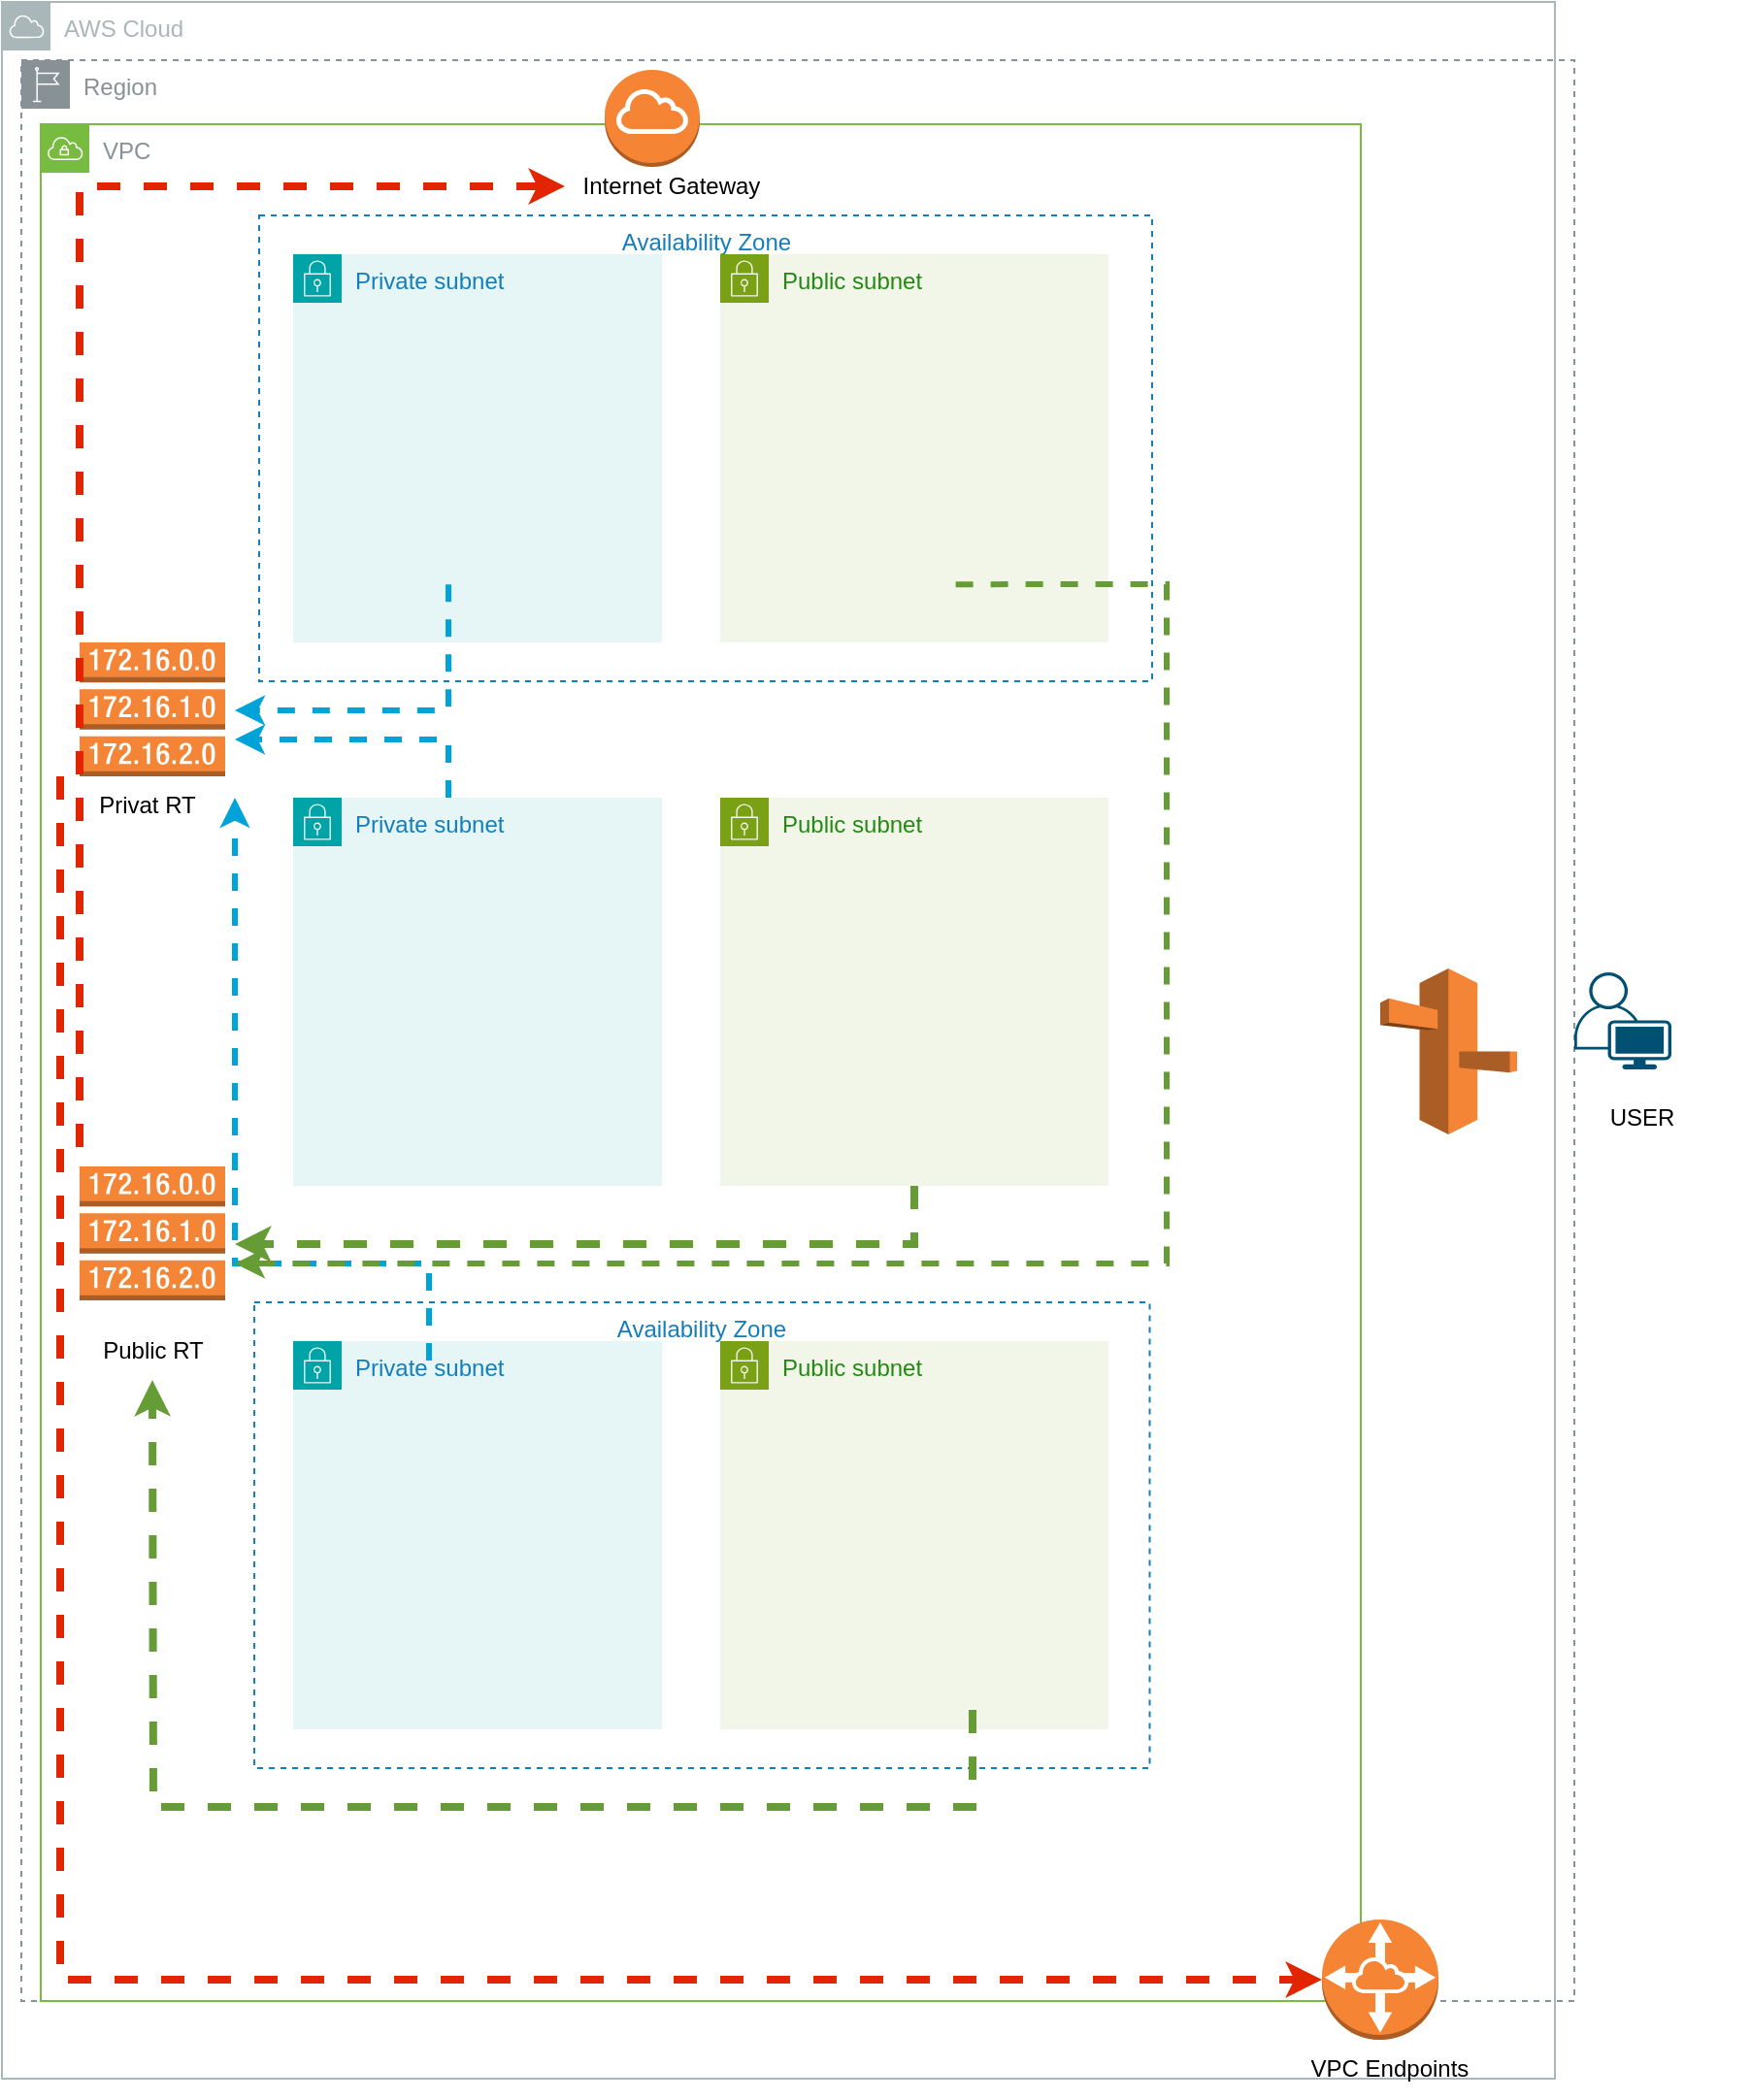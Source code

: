 <mxfile version="24.3.1" type="github">
  <diagram name="Page-1" id="du8zaHRvNXZPYWAMxAH5">
    <mxGraphModel dx="1791" dy="725" grid="1" gridSize="10" guides="1" tooltips="1" connect="1" arrows="1" fold="1" page="1" pageScale="1" pageWidth="850" pageHeight="1100" math="0" shadow="0">
      <root>
        <mxCell id="0" />
        <mxCell id="1" parent="0" />
        <mxCell id="EtZnbqudrIsaKAHzzfuK-1" value="AWS Cloud" style="sketch=0;outlineConnect=0;gradientColor=none;html=1;whiteSpace=wrap;fontSize=12;fontStyle=0;shape=mxgraph.aws4.group;grIcon=mxgraph.aws4.group_aws_cloud;strokeColor=#AAB7B8;fillColor=none;verticalAlign=top;align=left;spacingLeft=30;fontColor=#AAB7B8;dashed=0;" vertex="1" parent="1">
          <mxGeometry x="-20" y="10" width="800" height="1070" as="geometry" />
        </mxCell>
        <mxCell id="EtZnbqudrIsaKAHzzfuK-2" value="Region" style="sketch=0;outlineConnect=0;gradientColor=none;html=1;whiteSpace=wrap;fontSize=12;fontStyle=0;shape=mxgraph.aws4.group;grIcon=mxgraph.aws4.group_region;strokeColor=#879196;fillColor=none;verticalAlign=top;align=left;spacingLeft=30;fontColor=#879196;dashed=1;" vertex="1" parent="1">
          <mxGeometry x="-10" y="40" width="800" height="1000" as="geometry" />
        </mxCell>
        <mxCell id="EtZnbqudrIsaKAHzzfuK-3" value="VPC" style="sketch=0;outlineConnect=0;gradientColor=none;html=1;whiteSpace=wrap;fontSize=12;fontStyle=0;shape=mxgraph.aws4.group;grIcon=mxgraph.aws4.group_vpc;strokeColor=#77bb41;fillColor=none;verticalAlign=top;align=left;spacingLeft=30;fontColor=#879196;dashed=0;" vertex="1" parent="1">
          <mxGeometry y="73" width="680" height="967" as="geometry" />
        </mxCell>
        <mxCell id="EtZnbqudrIsaKAHzzfuK-14" value="" style="outlineConnect=0;dashed=0;verticalLabelPosition=bottom;verticalAlign=top;align=center;html=1;shape=mxgraph.aws3.internet_gateway;fillColor=#F58534;gradientColor=none;" vertex="1" parent="1">
          <mxGeometry x="290.5" y="45" width="49" height="50" as="geometry" />
        </mxCell>
        <mxCell id="EtZnbqudrIsaKAHzzfuK-15" value="Internet Gateway" style="text;html=1;align=center;verticalAlign=middle;whiteSpace=wrap;rounded=0;" vertex="1" parent="1">
          <mxGeometry x="270" y="90" width="110" height="30" as="geometry" />
        </mxCell>
        <mxCell id="EtZnbqudrIsaKAHzzfuK-16" value="Availability Zone" style="fillColor=none;strokeColor=#147EBA;dashed=1;verticalAlign=top;fontStyle=0;fontColor=#147EBA;whiteSpace=wrap;html=1;" vertex="1" parent="1">
          <mxGeometry x="112.5" y="120" width="460" height="240" as="geometry" />
        </mxCell>
        <mxCell id="EtZnbqudrIsaKAHzzfuK-18" value="Availability Zone" style="fillColor=none;strokeColor=#147EBA;dashed=1;verticalAlign=top;fontStyle=0;fontColor=#147EBA;whiteSpace=wrap;html=1;" vertex="1" parent="1">
          <mxGeometry x="110" y="680" width="461.25" height="240" as="geometry" />
        </mxCell>
        <mxCell id="EtZnbqudrIsaKAHzzfuK-19" value="" style="outlineConnect=0;dashed=0;verticalLabelPosition=bottom;verticalAlign=top;align=center;html=1;shape=mxgraph.aws3.vpc_peering;fillColor=#F58534;gradientColor=none;" vertex="1" parent="1">
          <mxGeometry x="660" y="998" width="60" height="62" as="geometry" />
        </mxCell>
        <mxCell id="EtZnbqudrIsaKAHzzfuK-20" value="VPC Endpoints" style="text;html=1;align=center;verticalAlign=middle;whiteSpace=wrap;rounded=0;" vertex="1" parent="1">
          <mxGeometry x="640" y="1060" width="110" height="30" as="geometry" />
        </mxCell>
        <mxCell id="EtZnbqudrIsaKAHzzfuK-21" value="" style="outlineConnect=0;dashed=0;verticalLabelPosition=bottom;verticalAlign=top;align=center;html=1;shape=mxgraph.aws3.route_table;fillColor=#F58536;gradientColor=none;" vertex="1" parent="1">
          <mxGeometry x="20" y="610" width="75" height="69" as="geometry" />
        </mxCell>
        <mxCell id="EtZnbqudrIsaKAHzzfuK-22" value="" style="outlineConnect=0;dashed=0;verticalLabelPosition=bottom;verticalAlign=top;align=center;html=1;shape=mxgraph.aws3.route_table;fillColor=#F58536;gradientColor=none;" vertex="1" parent="1">
          <mxGeometry x="20" y="340" width="75" height="69" as="geometry" />
        </mxCell>
        <mxCell id="EtZnbqudrIsaKAHzzfuK-23" value="Public RT" style="text;html=1;align=center;verticalAlign=middle;whiteSpace=wrap;rounded=0;" vertex="1" parent="1">
          <mxGeometry x="2.5" y="690" width="110" height="30" as="geometry" />
        </mxCell>
        <mxCell id="EtZnbqudrIsaKAHzzfuK-24" value="Privat RT" style="text;html=1;align=center;verticalAlign=middle;whiteSpace=wrap;rounded=0;" vertex="1" parent="1">
          <mxGeometry y="409" width="110" height="30" as="geometry" />
        </mxCell>
        <mxCell id="EtZnbqudrIsaKAHzzfuK-29" value="" style="html=1;labelBackgroundColor=#ffffff;startArrow=none;startFill=0;startSize=6;endArrow=classic;endFill=1;endSize=6;jettySize=auto;orthogonalLoop=1;strokeWidth=4;dashed=1;fontSize=14;rounded=0;strokeColor=#e32400;" edge="1" parent="1" target="EtZnbqudrIsaKAHzzfuK-15">
          <mxGeometry width="60" height="60" relative="1" as="geometry">
            <mxPoint x="20" y="600" as="sourcePoint" />
            <mxPoint x="80" y="540" as="targetPoint" />
            <Array as="points">
              <mxPoint x="20" y="105" />
            </Array>
          </mxGeometry>
        </mxCell>
        <mxCell id="EtZnbqudrIsaKAHzzfuK-30" value="" style="html=1;labelBackgroundColor=#ffffff;startArrow=none;startFill=0;startSize=6;endArrow=classic;endFill=1;endSize=6;jettySize=auto;orthogonalLoop=1;strokeWidth=4;dashed=1;fontSize=14;rounded=0;strokeColor=#e32400;" edge="1" parent="1" target="EtZnbqudrIsaKAHzzfuK-19">
          <mxGeometry width="60" height="60" relative="1" as="geometry">
            <mxPoint x="10" y="409" as="sourcePoint" />
            <mxPoint x="70" y="349" as="targetPoint" />
            <Array as="points">
              <mxPoint x="10" y="1029" />
            </Array>
          </mxGeometry>
        </mxCell>
        <mxCell id="EtZnbqudrIsaKAHzzfuK-31" value="Private subnet" style="points=[[0,0],[0.25,0],[0.5,0],[0.75,0],[1,0],[1,0.25],[1,0.5],[1,0.75],[1,1],[0.75,1],[0.5,1],[0.25,1],[0,1],[0,0.75],[0,0.5],[0,0.25]];outlineConnect=0;gradientColor=none;html=1;whiteSpace=wrap;fontSize=12;fontStyle=0;container=1;pointerEvents=0;collapsible=0;recursiveResize=0;shape=mxgraph.aws4.group;grIcon=mxgraph.aws4.group_security_group;grStroke=0;strokeColor=#00A4A6;fillColor=#E6F6F7;verticalAlign=top;align=left;spacingLeft=30;fontColor=#147EBA;dashed=0;" vertex="1" parent="1">
          <mxGeometry x="130" y="140" width="190" height="200" as="geometry" />
        </mxCell>
        <mxCell id="EtZnbqudrIsaKAHzzfuK-32" value="Private subnet" style="points=[[0,0],[0.25,0],[0.5,0],[0.75,0],[1,0],[1,0.25],[1,0.5],[1,0.75],[1,1],[0.75,1],[0.5,1],[0.25,1],[0,1],[0,0.75],[0,0.5],[0,0.25]];outlineConnect=0;gradientColor=none;html=1;whiteSpace=wrap;fontSize=12;fontStyle=0;container=1;pointerEvents=0;collapsible=0;recursiveResize=0;shape=mxgraph.aws4.group;grIcon=mxgraph.aws4.group_security_group;grStroke=0;strokeColor=#00A4A6;fillColor=#E6F6F7;verticalAlign=top;align=left;spacingLeft=30;fontColor=#147EBA;dashed=0;" vertex="1" parent="1">
          <mxGeometry x="130" y="420" width="190" height="200" as="geometry" />
        </mxCell>
        <mxCell id="EtZnbqudrIsaKAHzzfuK-33" value="Private subnet" style="points=[[0,0],[0.25,0],[0.5,0],[0.75,0],[1,0],[1,0.25],[1,0.5],[1,0.75],[1,1],[0.75,1],[0.5,1],[0.25,1],[0,1],[0,0.75],[0,0.5],[0,0.25]];outlineConnect=0;gradientColor=none;html=1;whiteSpace=wrap;fontSize=12;fontStyle=0;container=1;pointerEvents=0;collapsible=0;recursiveResize=0;shape=mxgraph.aws4.group;grIcon=mxgraph.aws4.group_security_group;grStroke=0;strokeColor=#00A4A6;fillColor=#E6F6F7;verticalAlign=top;align=left;spacingLeft=30;fontColor=#147EBA;dashed=0;" vertex="1" parent="1">
          <mxGeometry x="130" y="700" width="190" height="200" as="geometry" />
        </mxCell>
        <mxCell id="EtZnbqudrIsaKAHzzfuK-34" value="Public subnet" style="points=[[0,0],[0.25,0],[0.5,0],[0.75,0],[1,0],[1,0.25],[1,0.5],[1,0.75],[1,1],[0.75,1],[0.5,1],[0.25,1],[0,1],[0,0.75],[0,0.5],[0,0.25]];outlineConnect=0;gradientColor=none;html=1;whiteSpace=wrap;fontSize=12;fontStyle=0;container=1;pointerEvents=0;collapsible=0;recursiveResize=0;shape=mxgraph.aws4.group;grIcon=mxgraph.aws4.group_security_group;grStroke=0;strokeColor=#7AA116;fillColor=#F2F6E8;verticalAlign=top;align=left;spacingLeft=30;fontColor=#248814;dashed=0;" vertex="1" parent="1">
          <mxGeometry x="350" y="140" width="200" height="200" as="geometry" />
        </mxCell>
        <mxCell id="EtZnbqudrIsaKAHzzfuK-36" value="Public subnet" style="points=[[0,0],[0.25,0],[0.5,0],[0.75,0],[1,0],[1,0.25],[1,0.5],[1,0.75],[1,1],[0.75,1],[0.5,1],[0.25,1],[0,1],[0,0.75],[0,0.5],[0,0.25]];outlineConnect=0;gradientColor=none;html=1;whiteSpace=wrap;fontSize=12;fontStyle=0;container=1;pointerEvents=0;collapsible=0;recursiveResize=0;shape=mxgraph.aws4.group;grIcon=mxgraph.aws4.group_security_group;grStroke=0;strokeColor=#7AA116;fillColor=#F2F6E8;verticalAlign=top;align=left;spacingLeft=30;fontColor=#248814;dashed=0;" vertex="1" parent="1">
          <mxGeometry x="350" y="420" width="200" height="200" as="geometry" />
        </mxCell>
        <mxCell id="EtZnbqudrIsaKAHzzfuK-37" value="Public subnet" style="points=[[0,0],[0.25,0],[0.5,0],[0.75,0],[1,0],[1,0.25],[1,0.5],[1,0.75],[1,1],[0.75,1],[0.5,1],[0.25,1],[0,1],[0,0.75],[0,0.5],[0,0.25]];outlineConnect=0;gradientColor=none;html=1;whiteSpace=wrap;fontSize=12;fontStyle=0;container=1;pointerEvents=0;collapsible=0;recursiveResize=0;shape=mxgraph.aws4.group;grIcon=mxgraph.aws4.group_security_group;grStroke=0;strokeColor=#7AA116;fillColor=#F2F6E8;verticalAlign=top;align=left;spacingLeft=30;fontColor=#248814;dashed=0;" vertex="1" parent="1">
          <mxGeometry x="350" y="700" width="200" height="200" as="geometry" />
        </mxCell>
        <mxCell id="EtZnbqudrIsaKAHzzfuK-53" value="" style="html=1;labelBackgroundColor=#ffffff;startArrow=none;startFill=0;startSize=6;endArrow=classic;endFill=1;endSize=6;jettySize=auto;orthogonalLoop=1;strokeWidth=3;dashed=1;fontSize=14;rounded=0;strokeColor=#00a3d7;exitX=0.212;exitY=0.792;exitDx=0;exitDy=0;exitPerimeter=0;" edge="1" parent="1" source="EtZnbqudrIsaKAHzzfuK-16">
          <mxGeometry width="60" height="60" relative="1" as="geometry">
            <mxPoint x="420" y="330" as="sourcePoint" />
            <mxPoint x="100" y="375" as="targetPoint" />
            <Array as="points">
              <mxPoint x="210" y="375" />
            </Array>
          </mxGeometry>
        </mxCell>
        <mxCell id="EtZnbqudrIsaKAHzzfuK-54" value="" style="html=1;labelBackgroundColor=#ffffff;startArrow=none;startFill=0;startSize=6;endArrow=classic;endFill=1;endSize=6;jettySize=auto;orthogonalLoop=1;strokeWidth=3;dashed=1;fontSize=14;rounded=0;strokeColor=#00a3d7;" edge="1" parent="1">
          <mxGeometry width="60" height="60" relative="1" as="geometry">
            <mxPoint x="210" y="420" as="sourcePoint" />
            <mxPoint x="100" y="390" as="targetPoint" />
            <Array as="points">
              <mxPoint x="210" y="390" />
            </Array>
          </mxGeometry>
        </mxCell>
        <mxCell id="EtZnbqudrIsaKAHzzfuK-55" value="" style="html=1;labelBackgroundColor=#ffffff;startArrow=none;startFill=0;startSize=6;endArrow=classic;endFill=1;endSize=6;jettySize=auto;orthogonalLoop=1;strokeWidth=3;dashed=1;fontSize=14;rounded=0;strokeColor=#00a3d7;" edge="1" parent="1">
          <mxGeometry width="60" height="60" relative="1" as="geometry">
            <mxPoint x="200" y="710" as="sourcePoint" />
            <mxPoint x="100" y="420" as="targetPoint" />
            <Array as="points">
              <mxPoint x="200" y="710" />
              <mxPoint x="200" y="660" />
              <mxPoint x="100" y="660" />
            </Array>
          </mxGeometry>
        </mxCell>
        <mxCell id="EtZnbqudrIsaKAHzzfuK-56" value="" style="html=1;labelBackgroundColor=#ffffff;startArrow=none;startFill=0;startSize=6;endArrow=classic;endFill=1;endSize=6;jettySize=auto;orthogonalLoop=1;strokeWidth=4;dashed=1;fontSize=14;rounded=0;entryX=0.5;entryY=1;entryDx=0;entryDy=0;strokeColor=#669c35;" edge="1" parent="1" target="EtZnbqudrIsaKAHzzfuK-23">
          <mxGeometry width="60" height="60" relative="1" as="geometry">
            <mxPoint x="480" y="890" as="sourcePoint" />
            <mxPoint x="450" y="420" as="targetPoint" />
            <Array as="points">
              <mxPoint x="480" y="940" />
              <mxPoint x="390" y="940" />
              <mxPoint x="280" y="940" />
              <mxPoint x="58" y="940" />
            </Array>
          </mxGeometry>
        </mxCell>
        <mxCell id="EtZnbqudrIsaKAHzzfuK-57" value="" style="html=1;labelBackgroundColor=#ffffff;startArrow=none;startFill=0;startSize=6;endArrow=classic;endFill=1;endSize=6;jettySize=auto;orthogonalLoop=1;strokeWidth=4;dashed=1;fontSize=14;rounded=0;strokeColor=#669c35;" edge="1" parent="1" source="EtZnbqudrIsaKAHzzfuK-36">
          <mxGeometry width="60" height="60" relative="1" as="geometry">
            <mxPoint x="390" y="690" as="sourcePoint" />
            <mxPoint x="100" y="650" as="targetPoint" />
            <Array as="points">
              <mxPoint x="450" y="650" />
            </Array>
          </mxGeometry>
        </mxCell>
        <mxCell id="EtZnbqudrIsaKAHzzfuK-58" value="" style="html=1;labelBackgroundColor=#ffffff;startArrow=none;startFill=0;startSize=6;endArrow=classic;endFill=1;endSize=6;jettySize=auto;orthogonalLoop=1;strokeWidth=3;dashed=1;fontSize=14;rounded=0;exitX=0.78;exitY=0.792;exitDx=0;exitDy=0;exitPerimeter=0;strokeColor=#669c35;" edge="1" parent="1" source="EtZnbqudrIsaKAHzzfuK-16">
          <mxGeometry width="60" height="60" relative="1" as="geometry">
            <mxPoint x="390" y="400" as="sourcePoint" />
            <mxPoint x="100" y="660" as="targetPoint" />
            <Array as="points">
              <mxPoint x="580" y="310" />
              <mxPoint x="580" y="660" />
            </Array>
          </mxGeometry>
        </mxCell>
        <mxCell id="EtZnbqudrIsaKAHzzfuK-59" value="" style="points=[[0.35,0,0],[0.98,0.51,0],[1,0.71,0],[0.67,1,0],[0,0.795,0],[0,0.65,0]];verticalLabelPosition=bottom;sketch=0;html=1;verticalAlign=top;aspect=fixed;align=center;pointerEvents=1;shape=mxgraph.cisco19.user;fillColor=#005073;strokeColor=none;" vertex="1" parent="1">
          <mxGeometry x="790" y="510" width="50" height="50" as="geometry" />
        </mxCell>
        <mxCell id="EtZnbqudrIsaKAHzzfuK-60" value="USER" style="text;html=1;align=center;verticalAlign=middle;whiteSpace=wrap;rounded=0;" vertex="1" parent="1">
          <mxGeometry x="770" y="570" width="110" height="30" as="geometry" />
        </mxCell>
        <mxCell id="EtZnbqudrIsaKAHzzfuK-61" value="" style="outlineConnect=0;dashed=0;verticalLabelPosition=bottom;verticalAlign=top;align=center;html=1;shape=mxgraph.aws3.route_53;fillColor=#F58536;gradientColor=none;" vertex="1" parent="1">
          <mxGeometry x="690" y="508" width="70.5" height="85.5" as="geometry" />
        </mxCell>
      </root>
    </mxGraphModel>
  </diagram>
</mxfile>
